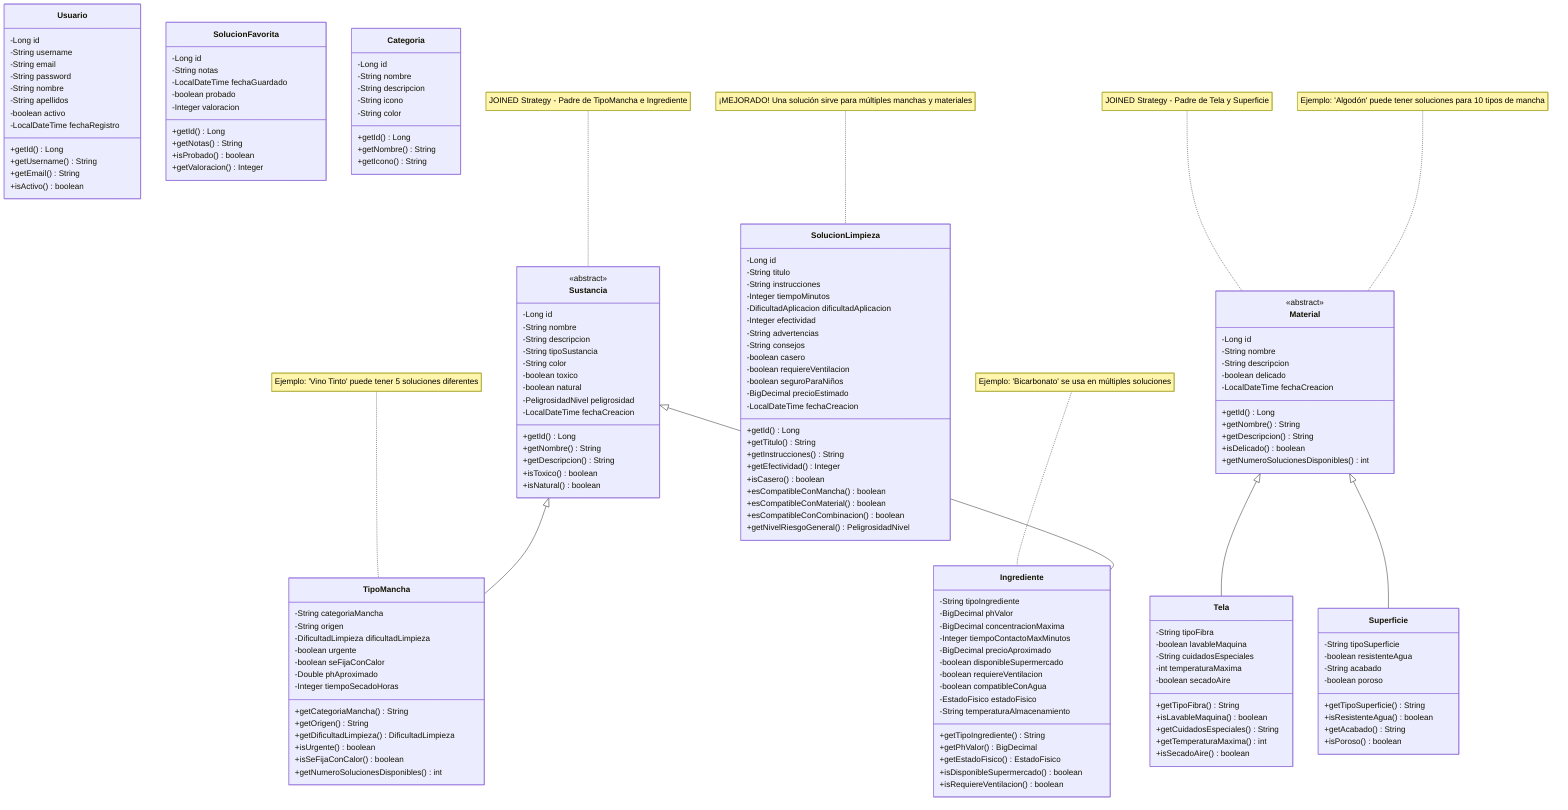 ---
config:
  layout: dagre
---
classDiagram
    class Sustancia {
        <<abstract>>
        -Long id
        -String nombre
        -String descripcion
        -String tipoSustancia
        -String color
        -boolean toxico
        -boolean natural
        -PeligrosidadNivel peligrosidad
        -LocalDateTime fechaCreacion
        +getId() Long
        +getNombre() String
        +getDescripcion() String
        +isToxico() boolean
        +isNatural() boolean
    }
    class TipoMancha {
        -String categoriaMancha
        -String origen
        -DificultadLimpieza dificultadLimpieza
        -boolean urgente
        -boolean seFijaConCalor
        -Double phAproximado
        -Integer tiempoSecadoHoras
        +getCategoriaMancha() String
        +getOrigen() String
        +getDificultadLimpieza() DificultadLimpieza
        +isUrgente() boolean
        +isSeFijaConCalor() boolean
        +getNumeroSolucionesDisponibles() int
    }
    class Ingrediente {
        -String tipoIngrediente
        -BigDecimal phValor
        -BigDecimal concentracionMaxima
        -Integer tiempoContactoMaxMinutos
        -BigDecimal precioAproximado
        -boolean disponibleSupermercado
        -boolean requiereVentilacion
        -boolean compatibleConAgua
        -EstadoFisico estadoFisico
        -String temperaturaAlmacenamiento
        +getTipoIngrediente() String
        +getPhValor() BigDecimal
        +getEstadoFisico() EstadoFisico
        +isDisponibleSupermercado() boolean
        +isRequiereVentilacion() boolean
    }
    class Material {
        <<abstract>>
        -Long id
        -String nombre
        -String descripcion
        -boolean delicado
        -LocalDateTime fechaCreacion
        +getId() Long
        +getNombre() String
        +getDescripcion() String
        +isDelicado() boolean
        +getNumeroSolucionesDisponibles() int
    }
    class Tela {
        -String tipoFibra
        -boolean lavableMaquina
        -String cuidadosEspeciales
        -int temperaturaMaxima
        -boolean secadoAire
        +getTipoFibra() String
        +isLavableMaquina() boolean
        +getCuidadosEspeciales() String
        +getTemperaturaMaxima() int
        +isSecadoAire() boolean
    }
    class Superficie {
        -String tipoSuperficie
        -boolean resistenteAgua
        -String acabado
        -boolean poroso
        +getTipoSuperficie() String
        +isResistenteAgua() boolean
        +getAcabado() String
        +isPoroso() boolean
    }
    class SolucionLimpieza {
        -Long id
        -String titulo
        -String instrucciones
        -Integer tiempoMinutos
        -DificultadAplicacion dificultadAplicacion
        -Integer efectividad
        -String advertencias
        -String consejos
        -boolean casero
        -boolean requiereVentilacion
        -boolean seguroParaNiños
        -BigDecimal precioEstimado
        -LocalDateTime fechaCreacion
        +getId() Long
        +getTitulo() String
        +getInstrucciones() String
        +getEfectividad() Integer
        +isCasero() boolean
        +esCompatibleConMancha() boolean
        +esCompatibleConMaterial() boolean
        +esCompatibleConCombinacion() boolean
        +getNivelRiesgoGeneral() PeligrosidadNivel
    }
    class Usuario {
        -Long id
        -String username
        -String email
        -String password
        -String nombre
        -String apellidos
        -boolean activo
        -LocalDateTime fechaRegistro
        +getId() Long
        +getUsername() String
        +getEmail() String
        +isActivo() boolean
    }
    class SolucionFavorita {
        -Long id
        -String notas
        -LocalDateTime fechaGuardado
        -boolean probado
        -Integer valoracion
        +getId() Long
        +getNotas() String
        +isProbado() boolean
        +getValoracion() Integer
    }
    class Categoria {
        -Long id
        -String nombre
        -String descripcion
        -String icono
        -String color
        +getId() Long
        +getNombre() String
        +getIcono() String
    }
    Sustancia <|-- TipoMancha
    Sustancia <|-- Ingrediente
    Material <|-- Tela
    Material <|-- Superficie
    note for Sustancia "JOINED Strategy - Padre de TipoMancha e Ingrediente"
    note for Material "JOINED Strategy - Padre de Tela y Superficie"  
    note for SolucionLimpieza "¡MEJORADO! Una solución sirve para múltiples manchas y materiales"
    note for TipoMancha "Ejemplo: 'Vino Tinto' puede tener 5 soluciones diferentes"
    note for Material "Ejemplo: 'Algodón' puede tener soluciones para 10 tipos de mancha"
    note for Ingrediente "Ejemplo: 'Bicarbonato' se usa en múltiples soluciones"